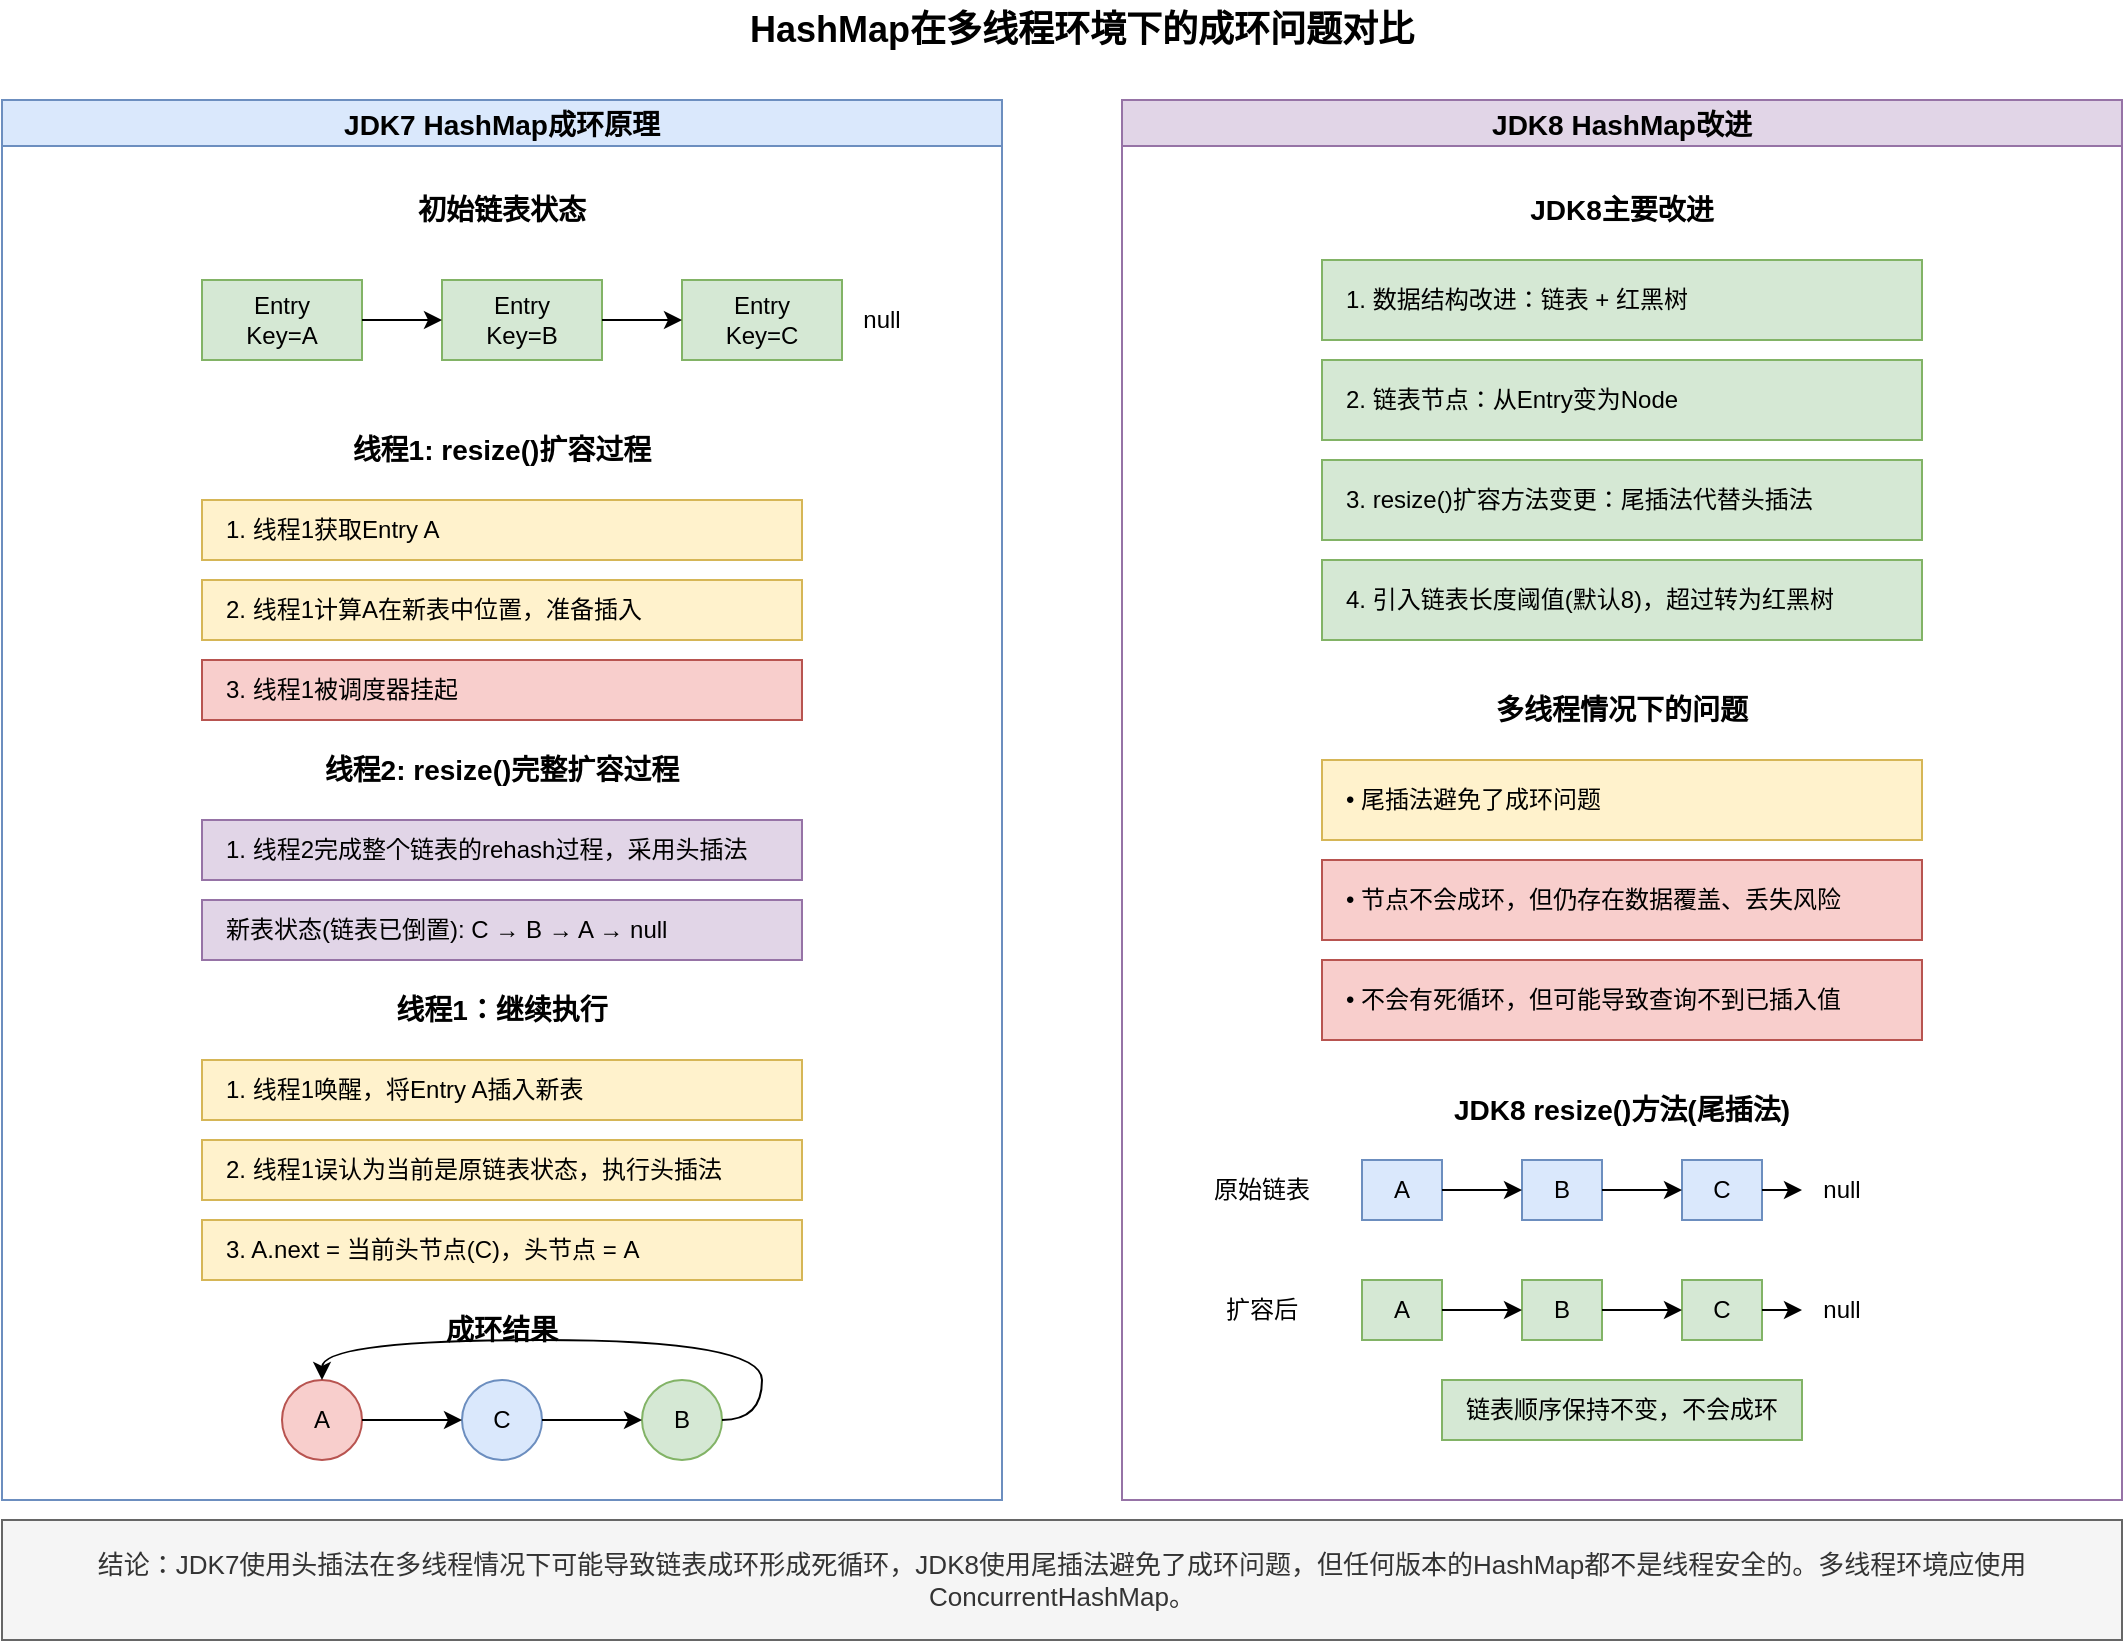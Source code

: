 <mxfile version="24.7.5">
  <diagram name="第 1 页" id="ojbuDknVVKxyJfUO8YgP">
    <mxGraphModel dx="1157" dy="591" grid="1" gridSize="10" guides="1" tooltips="1" connect="1" arrows="1" fold="1" page="1" pageScale="1" pageWidth="827" pageHeight="1169" math="0" shadow="0">
      <root>
        <mxCell id="0" />
        <mxCell id="1" parent="0" />
        <mxCell id="2" value="HashMap在多线程环境下的成环问题对比" style="text;html=1;strokeColor=none;fillColor=none;align=center;verticalAlign=middle;whiteSpace=wrap;rounded=0;fontSize=18;fontStyle=1" vertex="1" parent="1">
          <mxGeometry x="360" y="30" width="440" height="30" as="geometry" />
        </mxCell>
        <mxCell id="3" value="JDK7 HashMap成环原理" style="swimlane;fontSize=14;fillColor=#dae8fc;strokeColor=#6c8ebf;" vertex="1" parent="1">
          <mxGeometry x="40" y="80" width="500" height="700" as="geometry" />
        </mxCell>
        <mxCell id="4" value="初始链表状态" style="text;html=1;strokeColor=none;fillColor=none;align=center;verticalAlign=middle;whiteSpace=wrap;rounded=0;fontSize=14;fontStyle=1" vertex="1" parent="3">
          <mxGeometry x="200" y="40" width="100" height="30" as="geometry" />
        </mxCell>
        <mxCell id="5" value="Entry&lt;br&gt;Key=A" style="rounded=0;whiteSpace=wrap;html=1;fillColor=#d5e8d4;strokeColor=#82b366;" vertex="1" parent="3">
          <mxGeometry x="100" y="90" width="80" height="40" as="geometry" />
        </mxCell>
        <mxCell id="6" value="Entry&lt;br&gt;Key=B" style="rounded=0;whiteSpace=wrap;html=1;fillColor=#d5e8d4;strokeColor=#82b366;" vertex="1" parent="3">
          <mxGeometry x="220" y="90" width="80" height="40" as="geometry" />
        </mxCell>
        <mxCell id="7" value="Entry&lt;br&gt;Key=C" style="rounded=0;whiteSpace=wrap;html=1;fillColor=#d5e8d4;strokeColor=#82b366;" vertex="1" parent="3">
          <mxGeometry x="340" y="90" width="80" height="40" as="geometry" />
        </mxCell>
        <mxCell id="8" value="" style="endArrow=classic;html=1;rounded=0;entryX=0;entryY=0.5;entryDx=0;entryDy=0;exitX=1;exitY=0.5;exitDx=0;exitDy=0;" edge="1" parent="3" source="5" target="6">
          <mxGeometry width="50" height="50" relative="1" as="geometry">
            <mxPoint x="180" y="110" as="sourcePoint" />
            <mxPoint x="230" y="60" as="targetPoint" />
          </mxGeometry>
        </mxCell>
        <mxCell id="9" value="" style="endArrow=classic;html=1;rounded=0;entryX=0;entryY=0.5;entryDx=0;entryDy=0;exitX=1;exitY=0.5;exitDx=0;exitDy=0;" edge="1" parent="3" source="6" target="7">
          <mxGeometry width="50" height="50" relative="1" as="geometry">
            <mxPoint x="310" y="110" as="sourcePoint" />
            <mxPoint x="340" y="110" as="targetPoint" />
          </mxGeometry>
        </mxCell>
        <mxCell id="10" value="null" style="text;html=1;strokeColor=none;fillColor=none;align=center;verticalAlign=middle;whiteSpace=wrap;rounded=0;" vertex="1" parent="3">
          <mxGeometry x="420" y="95" width="40" height="30" as="geometry" />
        </mxCell>
        <mxCell id="11" value="" style="endArrow=classic;html=1;rounded=0;entryX=0;entryY=0.5;entryDx=0;entryDy=0;exitX=1;exitY=0.5;exitDx=0;exitDy=0;" edge="1" parent="3" source="7" target="10">
          <mxGeometry width="50" height="50" relative="1" as="geometry">
            <mxPoint x="430" y="110" as="sourcePoint" />
            <mxPoint x="480" y="60" as="targetPoint" />
          </mxGeometry>
        </mxCell>
        <mxCell id="12" value="线程1: resize()扩容过程" style="text;html=1;strokeColor=none;fillColor=none;align=center;verticalAlign=middle;whiteSpace=wrap;rounded=0;fontSize=14;fontStyle=1" vertex="1" parent="3">
          <mxGeometry x="155" y="160" width="190" height="30" as="geometry" />
        </mxCell>
        <mxCell id="13" value="1. 线程1获取Entry A" style="rounded=0;whiteSpace=wrap;html=1;fillColor=#fff2cc;strokeColor=#d6b656;align=left;spacingLeft=10;fontSize=12;" vertex="1" parent="3">
          <mxGeometry x="100" y="200" width="300" height="30" as="geometry" />
        </mxCell>
        <mxCell id="14" value="2. 线程1计算A在新表中位置，准备插入" style="rounded=0;whiteSpace=wrap;html=1;fillColor=#fff2cc;strokeColor=#d6b656;align=left;spacingLeft=10;fontSize=12;" vertex="1" parent="3">
          <mxGeometry x="100" y="240" width="300" height="30" as="geometry" />
        </mxCell>
        <mxCell id="15" value="3. 线程1被调度器挂起" style="rounded=0;whiteSpace=wrap;html=1;fillColor=#f8cecc;strokeColor=#b85450;align=left;spacingLeft=10;fontSize=12;" vertex="1" parent="3">
          <mxGeometry x="100" y="280" width="300" height="30" as="geometry" />
        </mxCell>
        <mxCell id="16" value="线程2: resize()完整扩容过程" style="text;html=1;strokeColor=none;fillColor=none;align=center;verticalAlign=middle;whiteSpace=wrap;rounded=0;fontSize=14;fontStyle=1" vertex="1" parent="3">
          <mxGeometry x="155" y="320" width="190" height="30" as="geometry" />
        </mxCell>
        <mxCell id="17" value="1. 线程2完成整个链表的rehash过程，采用头插法" style="rounded=0;whiteSpace=wrap;html=1;fillColor=#e1d5e7;strokeColor=#9673a6;align=left;spacingLeft=10;fontSize=12;" vertex="1" parent="3">
          <mxGeometry x="100" y="360" width="300" height="30" as="geometry" />
        </mxCell>
        <mxCell id="18" value="新表状态(链表已倒置): C → B → A → null" style="rounded=0;whiteSpace=wrap;html=1;fillColor=#e1d5e7;strokeColor=#9673a6;align=left;spacingLeft=10;fontSize=12;" vertex="1" parent="3">
          <mxGeometry x="100" y="400" width="300" height="30" as="geometry" />
        </mxCell>
        <mxCell id="19" value="线程1：继续执行" style="text;html=1;strokeColor=none;fillColor=none;align=center;verticalAlign=middle;whiteSpace=wrap;rounded=0;fontSize=14;fontStyle=1" vertex="1" parent="3">
          <mxGeometry x="155" y="440" width="190" height="30" as="geometry" />
        </mxCell>
        <mxCell id="20" value="1. 线程1唤醒，将Entry A插入新表" style="rounded=0;whiteSpace=wrap;html=1;fillColor=#fff2cc;strokeColor=#d6b656;align=left;spacingLeft=10;fontSize=12;" vertex="1" parent="3">
          <mxGeometry x="100" y="480" width="300" height="30" as="geometry" />
        </mxCell>
        <mxCell id="21" value="2. 线程1误认为当前是原链表状态，执行头插法" style="rounded=0;whiteSpace=wrap;html=1;fillColor=#fff2cc;strokeColor=#d6b656;align=left;spacingLeft=10;fontSize=12;" vertex="1" parent="3">
          <mxGeometry x="100" y="520" width="300" height="30" as="geometry" />
        </mxCell>
        <mxCell id="22" value="3. A.next = 当前头节点(C)，头节点 = A" style="rounded=0;whiteSpace=wrap;html=1;fillColor=#fff2cc;strokeColor=#d6b656;align=left;spacingLeft=10;fontSize=12;" vertex="1" parent="3">
          <mxGeometry x="100" y="560" width="300" height="30" as="geometry" />
        </mxCell>
        <mxCell id="23" value="成环结果" style="text;html=1;strokeColor=none;fillColor=none;align=center;verticalAlign=middle;whiteSpace=wrap;rounded=0;fontSize=14;fontStyle=1" vertex="1" parent="3">
          <mxGeometry x="200" y="600" width="100" height="30" as="geometry" />
        </mxCell>
        <mxCell id="24" value="A" style="ellipse;whiteSpace=wrap;html=1;aspect=fixed;fillColor=#f8cecc;strokeColor=#b85450;" vertex="1" parent="3">
          <mxGeometry x="140" y="640" width="40" height="40" as="geometry" />
        </mxCell>
        <mxCell id="25" value="B" style="ellipse;whiteSpace=wrap;html=1;aspect=fixed;fillColor=#d5e8d4;strokeColor=#82b366;" vertex="1" parent="3">
          <mxGeometry x="320" y="640" width="40" height="40" as="geometry" />
        </mxCell>
        <mxCell id="26" value="C" style="ellipse;whiteSpace=wrap;html=1;aspect=fixed;fillColor=#dae8fc;strokeColor=#6c8ebf;" vertex="1" parent="3">
          <mxGeometry x="230" y="640" width="40" height="40" as="geometry" />
        </mxCell>
        <mxCell id="27" value="" style="curved=1;endArrow=classic;html=1;rounded=0;exitX=1;exitY=0.5;exitDx=0;exitDy=0;entryX=0;entryY=0.5;entryDx=0;entryDy=0;" edge="1" parent="3" source="24" target="26">
          <mxGeometry width="50" height="50" relative="1" as="geometry">
            <mxPoint x="250" y="640" as="sourcePoint" />
            <mxPoint x="300" y="590" as="targetPoint" />
          </mxGeometry>
        </mxCell>
        <mxCell id="28" value="" style="curved=1;endArrow=classic;html=1;rounded=0;exitX=1;exitY=0.5;exitDx=0;exitDy=0;entryX=0;entryY=0.5;entryDx=0;entryDy=0;" edge="1" parent="3" source="26" target="25">
          <mxGeometry width="50" height="50" relative="1" as="geometry">
            <mxPoint x="250" y="640" as="sourcePoint" />
            <mxPoint x="300" y="590" as="targetPoint" />
          </mxGeometry>
        </mxCell>
        <mxCell id="29" value="" style="curved=1;endArrow=classic;html=1;rounded=0;entryX=0.5;entryY=0;entryDx=0;entryDy=0;exitX=1;exitY=0.5;exitDx=0;exitDy=0;" edge="1" parent="3" source="25" target="24">
          <mxGeometry width="50" height="50" relative="1" as="geometry">
            <mxPoint x="250" y="640" as="sourcePoint" />
            <mxPoint x="300" y="590" as="targetPoint" />
            <Array as="points">
              <mxPoint x="380" y="660" />
              <mxPoint x="380" y="620" />
              <mxPoint x="160" y="620" />
            </Array>
          </mxGeometry>
        </mxCell>
        <mxCell id="30" value="JDK8 HashMap改进" style="swimlane;fontSize=14;fillColor=#e1d5e7;strokeColor=#9673a6;" vertex="1" parent="1">
          <mxGeometry x="600" y="80" width="500" height="700" as="geometry" />
        </mxCell>
        <mxCell id="31" value="JDK8主要改进" style="text;html=1;strokeColor=none;fillColor=none;align=center;verticalAlign=middle;whiteSpace=wrap;rounded=0;fontSize=14;fontStyle=1" vertex="1" parent="30">
          <mxGeometry x="200" y="40" width="100" height="30" as="geometry" />
        </mxCell>
        <mxCell id="32" value="1. 数据结构改进：链表 + 红黑树" style="rounded=0;whiteSpace=wrap;html=1;fillColor=#d5e8d4;strokeColor=#82b366;align=left;spacingLeft=10;" vertex="1" parent="30">
          <mxGeometry x="100" y="80" width="300" height="40" as="geometry" />
        </mxCell>
        <mxCell id="33" value="2. 链表节点：从Entry变为Node" style="rounded=0;whiteSpace=wrap;html=1;fillColor=#d5e8d4;strokeColor=#82b366;align=left;spacingLeft=10;" vertex="1" parent="30">
          <mxGeometry x="100" y="130" width="300" height="40" as="geometry" />
        </mxCell>
        <mxCell id="34" value="3. resize()扩容方法变更：尾插法代替头插法" style="rounded=0;whiteSpace=wrap;html=1;fillColor=#d5e8d4;strokeColor=#82b366;align=left;spacingLeft=10;" vertex="1" parent="30">
          <mxGeometry x="100" y="180" width="300" height="40" as="geometry" />
        </mxCell>
        <mxCell id="35" value="4. 引入链表长度阈值(默认8)，超过转为红黑树" style="rounded=0;whiteSpace=wrap;html=1;fillColor=#d5e8d4;strokeColor=#82b366;align=left;spacingLeft=10;" vertex="1" parent="30">
          <mxGeometry x="100" y="230" width="300" height="40" as="geometry" />
        </mxCell>
        <mxCell id="36" value="多线程情况下的问题" style="text;html=1;strokeColor=none;fillColor=none;align=center;verticalAlign=middle;whiteSpace=wrap;rounded=0;fontSize=14;fontStyle=1" vertex="1" parent="30">
          <mxGeometry x="155" y="290" width="190" height="30" as="geometry" />
        </mxCell>
        <mxCell id="37" value="• 尾插法避免了成环问题" style="rounded=0;whiteSpace=wrap;html=1;fillColor=#fff2cc;strokeColor=#d6b656;align=left;spacingLeft=10;" vertex="1" parent="30">
          <mxGeometry x="100" y="330" width="300" height="40" as="geometry" />
        </mxCell>
        <mxCell id="38" value="• 节点不会成环，但仍存在数据覆盖、丢失风险" style="rounded=0;whiteSpace=wrap;html=1;fillColor=#f8cecc;strokeColor=#b85450;align=left;spacingLeft=10;" vertex="1" parent="30">
          <mxGeometry x="100" y="380" width="300" height="40" as="geometry" />
        </mxCell>
        <mxCell id="39" value="• 不会有死循环，但可能导致查询不到已插入值" style="rounded=0;whiteSpace=wrap;html=1;fillColor=#f8cecc;strokeColor=#b85450;align=left;spacingLeft=10;" vertex="1" parent="30">
          <mxGeometry x="100" y="430" width="300" height="40" as="geometry" />
        </mxCell>
        <mxCell id="40" value="JDK8 resize()方法(尾插法)" style="text;html=1;strokeColor=none;fillColor=none;align=center;verticalAlign=middle;whiteSpace=wrap;rounded=0;fontSize=14;fontStyle=1" vertex="1" parent="30">
          <mxGeometry x="155" y="490" width="190" height="30" as="geometry" />
        </mxCell>
        <mxCell id="41" value="原始链表" style="text;html=1;strokeColor=none;fillColor=none;align=center;verticalAlign=middle;whiteSpace=wrap;rounded=0;" vertex="1" parent="30">
          <mxGeometry x="40" y="530" width="60" height="30" as="geometry" />
        </mxCell>
        <mxCell id="42" value="A" style="rounded=0;whiteSpace=wrap;html=1;fillColor=#dae8fc;strokeColor=#6c8ebf;" vertex="1" parent="30">
          <mxGeometry x="120" y="530" width="40" height="30" as="geometry" />
        </mxCell>
        <mxCell id="43" value="B" style="rounded=0;whiteSpace=wrap;html=1;fillColor=#dae8fc;strokeColor=#6c8ebf;" vertex="1" parent="30">
          <mxGeometry x="200" y="530" width="40" height="30" as="geometry" />
        </mxCell>
        <mxCell id="44" value="C" style="rounded=0;whiteSpace=wrap;html=1;fillColor=#dae8fc;strokeColor=#6c8ebf;" vertex="1" parent="30">
          <mxGeometry x="280" y="530" width="40" height="30" as="geometry" />
        </mxCell>
        <mxCell id="45" value="" style="endArrow=classic;html=1;rounded=0;exitX=1;exitY=0.5;exitDx=0;exitDy=0;entryX=0;entryY=0.5;entryDx=0;entryDy=0;" edge="1" parent="30" source="42" target="43">
          <mxGeometry width="50" height="50" relative="1" as="geometry">
            <mxPoint x="250" y="640" as="sourcePoint" />
            <mxPoint x="300" y="590" as="targetPoint" />
          </mxGeometry>
        </mxCell>
        <mxCell id="46" value="" style="endArrow=classic;html=1;rounded=0;exitX=1;exitY=0.5;exitDx=0;exitDy=0;entryX=0;entryY=0.5;entryDx=0;entryDy=0;" edge="1" parent="30" source="43" target="44">
          <mxGeometry width="50" height="50" relative="1" as="geometry">
            <mxPoint x="250" y="640" as="sourcePoint" />
            <mxPoint x="300" y="590" as="targetPoint" />
          </mxGeometry>
        </mxCell>
        <mxCell id="47" value="null" style="text;html=1;strokeColor=none;fillColor=none;align=center;verticalAlign=middle;whiteSpace=wrap;rounded=0;" vertex="1" parent="30">
          <mxGeometry x="340" y="530" width="40" height="30" as="geometry" />
        </mxCell>
        <mxCell id="48" value="" style="endArrow=classic;html=1;rounded=0;exitX=1;exitY=0.5;exitDx=0;exitDy=0;entryX=0;entryY=0.5;entryDx=0;entryDy=0;" edge="1" parent="30" source="44" target="47">
          <mxGeometry width="50" height="50" relative="1" as="geometry">
            <mxPoint x="250" y="640" as="sourcePoint" />
            <mxPoint x="300" y="590" as="targetPoint" />
          </mxGeometry>
        </mxCell>
        <mxCell id="49" value="扩容后" style="text;html=1;strokeColor=none;fillColor=none;align=center;verticalAlign=middle;whiteSpace=wrap;rounded=0;" vertex="1" parent="30">
          <mxGeometry x="40" y="590" width="60" height="30" as="geometry" />
        </mxCell>
        <mxCell id="50" value="A" style="rounded=0;whiteSpace=wrap;html=1;fillColor=#d5e8d4;strokeColor=#82b366;" vertex="1" parent="30">
          <mxGeometry x="120" y="590" width="40" height="30" as="geometry" />
        </mxCell>
        <mxCell id="51" value="B" style="rounded=0;whiteSpace=wrap;html=1;fillColor=#d5e8d4;strokeColor=#82b366;" vertex="1" parent="30">
          <mxGeometry x="200" y="590" width="40" height="30" as="geometry" />
        </mxCell>
        <mxCell id="52" value="C" style="rounded=0;whiteSpace=wrap;html=1;fillColor=#d5e8d4;strokeColor=#82b366;" vertex="1" parent="30">
          <mxGeometry x="280" y="590" width="40" height="30" as="geometry" />
        </mxCell>
        <mxCell id="53" value="" style="endArrow=classic;html=1;rounded=0;exitX=1;exitY=0.5;exitDx=0;exitDy=0;entryX=0;entryY=0.5;entryDx=0;entryDy=0;" edge="1" parent="30" source="50" target="51">
          <mxGeometry width="50" height="50" relative="1" as="geometry">
            <mxPoint x="250" y="640" as="sourcePoint" />
            <mxPoint x="300" y="590" as="targetPoint" />
          </mxGeometry>
        </mxCell>
        <mxCell id="54" value="" style="endArrow=classic;html=1;rounded=0;exitX=1;exitY=0.5;exitDx=0;exitDy=0;entryX=0;entryY=0.5;entryDx=0;entryDy=0;" edge="1" parent="30" source="51" target="52">
          <mxGeometry width="50" height="50" relative="1" as="geometry">
            <mxPoint x="250" y="640" as="sourcePoint" />
            <mxPoint x="300" y="590" as="targetPoint" />
          </mxGeometry>
        </mxCell>
        <mxCell id="55" value="null" style="text;html=1;strokeColor=none;fillColor=none;align=center;verticalAlign=middle;whiteSpace=wrap;rounded=0;" vertex="1" parent="30">
          <mxGeometry x="340" y="590" width="40" height="30" as="geometry" />
        </mxCell>
        <mxCell id="56" value="" style="endArrow=classic;html=1;rounded=0;exitX=1;exitY=0.5;exitDx=0;exitDy=0;entryX=0;entryY=0.5;entryDx=0;entryDy=0;" edge="1" parent="30" source="52" target="55">
          <mxGeometry width="50" height="50" relative="1" as="geometry">
            <mxPoint x="250" y="640" as="sourcePoint" />
            <mxPoint x="300" y="590" as="targetPoint" />
          </mxGeometry>
        </mxCell>
        <mxCell id="57" value="链表顺序保持不变，不会成环" style="rounded=0;whiteSpace=wrap;html=1;fillColor=#d5e8d4;strokeColor=#82b366;align=center;" vertex="1" parent="30">
          <mxGeometry x="160" y="640" width="180" height="30" as="geometry" />
        </mxCell>
        <mxCell id="58" value="结论：JDK7使用头插法在多线程情况下可能导致链表成环形成死循环，JDK8使用尾插法避免了成环问题，但任何版本的HashMap都不是线程安全的。多线程环境应使用ConcurrentHashMap。" style="rounded=0;whiteSpace=wrap;html=1;fillColor=#f5f5f5;strokeColor=#666666;fontColor=#333333;fontSize=13;" vertex="1" parent="1">
          <mxGeometry x="40" y="790" width="1060" height="60" as="geometry" />
        </mxCell>
      </root>
    </mxGraphModel>
  </diagram>
</mxfile>
